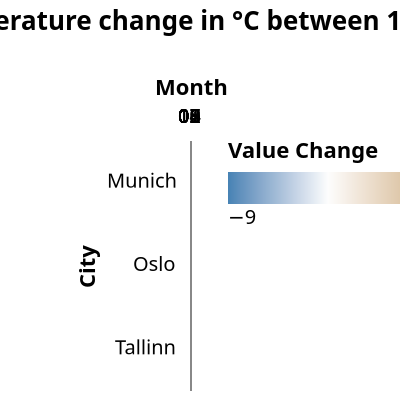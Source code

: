 {
  "$schema": "https://vega.github.io/schema/vega-lite/v5.json",
  "title": {
    "text": "Average temperature change in \u00b0C between 1990 and 1991",
    "offset": 20
  },
  "height": "container",
  "width": "container",
  "data": {
    "values": [
      {
        "a": "Munich",
        "b": "01",
        "c": -0.6
      },
      {
        "a": "Munich",
        "b": "02",
        "c": -8.4
      },
      {
        "a": "Munich",
        "b": "03",
        "c": -2.2
      },
      {
        "a": "Munich",
        "b": "04",
        "c": 1.35
      },
      {
        "a": "Munich",
        "b": "05",
        "c": -6.2
      },
      {
        "a": "Munich",
        "b": "06",
        "c": 1.1
      },
      {
        "a": "Munich",
        "b": "07",
        "c": 1.1
      },
      {
        "a": "Munich",
        "b": "08",
        "c": -1.2
      },
      {
        "a": "Munich",
        "b": "09",
        "c": 3.8
      },
      {
        "a": "Munich",
        "b": "10",
        "c": 0.5
      },
      {
        "a": "Munich",
        "b": "11",
        "c": -1.45
      },
      {
        "a": "Munich",
        "b": "12",
        "c": 0
      },
      {
        "a": "Oslo",
        "b": "01",
        "c": -3.5
      },
      {
        "a": "Oslo",
        "b": "02",
        "c": -8.65
      },
      {
        "a": "Oslo",
        "b": "03",
        "c": -3.8
      },
      {
        "a": "Oslo",
        "b": "04",
        "c": -0.5
      },
      {
        "a": "Oslo",
        "b": "05",
        "c": -2.4
      },
      {
        "a": "Oslo",
        "b": "06",
        "c": -3.55
      },
      {
        "a": "Oslo",
        "b": "07",
        "c": 2
      },
      {
        "a": "Oslo",
        "b": "08",
        "c": 0.4
      },
      {
        "a": "Oslo",
        "b": "09",
        "c": 0.25
      },
      {
        "a": "Oslo",
        "b": "10",
        "c": -0.3
      },
      {
        "a": "Oslo",
        "b": "11",
        "c": 2.3
      },
      {
        "a": "Oslo",
        "b": "12",
        "c": 0.5
      },
      {
        "a": "Tallinn",
        "b": "01",
        "c": 0.2
      },
      {
        "a": "Tallinn",
        "b": "02",
        "c": -6.95
      },
      {
        "a": "Tallinn",
        "b": "03",
        "c": -1.5
      },
      {
        "a": "Tallinn",
        "b": "04",
        "c": -3.1
      },
      {
        "a": "Tallinn",
        "b": "05",
        "c": -2.1
      },
      {
        "a": "Tallinn",
        "b": "06",
        "c": -1
      },
      {
        "a": "Tallinn",
        "b": "07",
        "c": 0.8
      },
      {
        "a": "Tallinn",
        "b": "08",
        "c": 1.1
      },
      {
        "a": "Tallinn",
        "b": "09",
        "c": 0.95
      },
      {
        "a": "Tallinn",
        "b": "10",
        "c": 2
      },
      {
        "a": "Tallinn",
        "b": "11",
        "c": 2.65
      },
      {
        "a": "Tallinn",
        "b": "12",
        "c": 2.4
      }
    ]
  },
  "config": {
    "axis": {
      "grid": true,
      "bandPosition": 0
    },
    "legend": {
      "gradientDirection": "horizontal"
    }
  },
  "mark": {
    "type": "rect",
    "tooltip": null
  },
  "encoding": {
    "y": {
      "field": "a",
      "type": "nominal",
      "title": "City",
      "axis": {
        "labelColor": "black",
        "tickColor": "white"
      }
    },
    "x": {
      "field": "b",
      "type": "ordinal",
      "title": "Month",
      "axis": {
        "orient": "top",
        "labelColor": "black",
        "labelAngle": 0,
        "tickColor": "white"
      }
    },
    "color": {
      "field": "c",
      "type": "quantitative"
    }
  },
  "layer": [
    {
      "mark": {
        "type": "rect",
        "tooltip": true
      },
      "encoding": {
        "color": {
          "field": "c",
          "type": "quantitative",
          "title": "Value Change",
          "scale": {
            "domain": [
              -9,
              0,
              9
            ],
            "range": [
              "steelblue",
              "#FDFDFD",
              "#D2B48C"
            ]
          }
        }
      }
    }
  ]
}